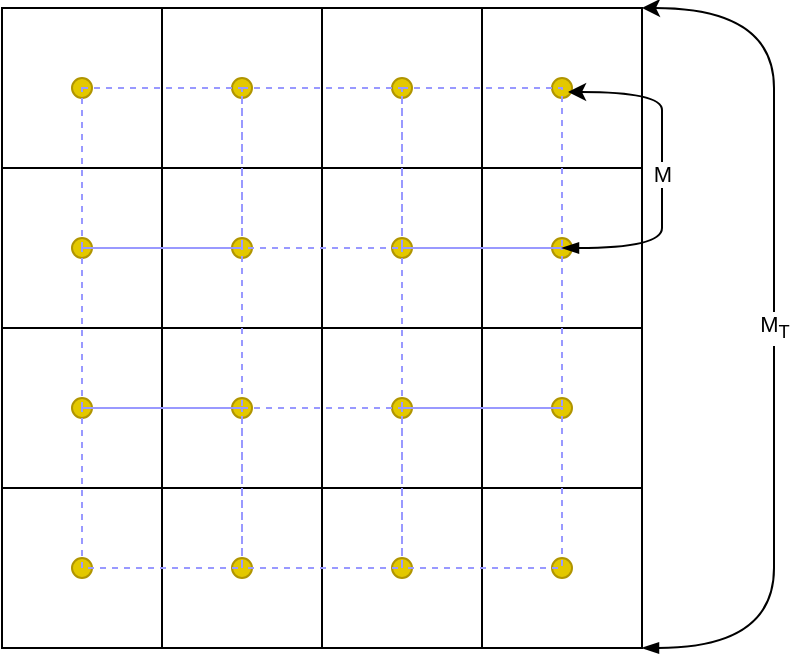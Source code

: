 <mxfile version="12.1.7" type="device" pages="1"><diagram id="4YjP2-zmKzq3yXpcTzvN" name="Page-1"><mxGraphModel dx="782" dy="759" grid="1" gridSize="10" guides="1" tooltips="1" connect="1" arrows="1" fold="1" page="1" pageScale="1" pageWidth="1169" pageHeight="827" math="0" shadow="0"><root><mxCell id="0"/><mxCell id="1" parent="0"/><mxCell id="6KbAREP7VYovfFQMN0Ze-1" value="" style="whiteSpace=wrap;html=1;aspect=fixed;" vertex="1" parent="1"><mxGeometry x="40" y="40" width="80" height="80" as="geometry"/></mxCell><mxCell id="6KbAREP7VYovfFQMN0Ze-2" value="" style="whiteSpace=wrap;html=1;aspect=fixed;" vertex="1" parent="1"><mxGeometry x="120" y="40" width="80" height="80" as="geometry"/></mxCell><mxCell id="6KbAREP7VYovfFQMN0Ze-3" value="" style="whiteSpace=wrap;html=1;aspect=fixed;" vertex="1" parent="1"><mxGeometry x="200" y="40" width="80" height="80" as="geometry"/></mxCell><mxCell id="6KbAREP7VYovfFQMN0Ze-4" value="" style="whiteSpace=wrap;html=1;aspect=fixed;" vertex="1" parent="1"><mxGeometry x="280" y="40" width="80" height="80" as="geometry"/></mxCell><mxCell id="6KbAREP7VYovfFQMN0Ze-5" value="" style="whiteSpace=wrap;html=1;aspect=fixed;" vertex="1" parent="1"><mxGeometry x="40" y="120" width="80" height="80" as="geometry"/></mxCell><mxCell id="6KbAREP7VYovfFQMN0Ze-6" value="" style="whiteSpace=wrap;html=1;aspect=fixed;" vertex="1" parent="1"><mxGeometry x="120" y="120" width="80" height="80" as="geometry"/></mxCell><mxCell id="6KbAREP7VYovfFQMN0Ze-7" value="" style="whiteSpace=wrap;html=1;aspect=fixed;" vertex="1" parent="1"><mxGeometry x="200" y="120" width="80" height="80" as="geometry"/></mxCell><mxCell id="6KbAREP7VYovfFQMN0Ze-8" value="" style="whiteSpace=wrap;html=1;aspect=fixed;" vertex="1" parent="1"><mxGeometry x="280" y="120" width="80" height="80" as="geometry"/></mxCell><mxCell id="6KbAREP7VYovfFQMN0Ze-9" value="" style="whiteSpace=wrap;html=1;aspect=fixed;" vertex="1" parent="1"><mxGeometry x="40" y="200" width="80" height="80" as="geometry"/></mxCell><mxCell id="6KbAREP7VYovfFQMN0Ze-10" value="" style="whiteSpace=wrap;html=1;aspect=fixed;" vertex="1" parent="1"><mxGeometry x="120" y="200" width="80" height="80" as="geometry"/></mxCell><mxCell id="6KbAREP7VYovfFQMN0Ze-11" value="" style="whiteSpace=wrap;html=1;aspect=fixed;" vertex="1" parent="1"><mxGeometry x="200" y="200" width="80" height="80" as="geometry"/></mxCell><mxCell id="6KbAREP7VYovfFQMN0Ze-12" value="" style="whiteSpace=wrap;html=1;aspect=fixed;" vertex="1" parent="1"><mxGeometry x="280" y="200" width="80" height="80" as="geometry"/></mxCell><mxCell id="6KbAREP7VYovfFQMN0Ze-13" value="" style="whiteSpace=wrap;html=1;aspect=fixed;" vertex="1" parent="1"><mxGeometry x="40" y="280" width="80" height="80" as="geometry"/></mxCell><mxCell id="6KbAREP7VYovfFQMN0Ze-14" value="" style="whiteSpace=wrap;html=1;aspect=fixed;" vertex="1" parent="1"><mxGeometry x="120" y="280" width="80" height="80" as="geometry"/></mxCell><mxCell id="6KbAREP7VYovfFQMN0Ze-15" value="" style="whiteSpace=wrap;html=1;aspect=fixed;" vertex="1" parent="1"><mxGeometry x="200" y="280" width="80" height="80" as="geometry"/></mxCell><mxCell id="6KbAREP7VYovfFQMN0Ze-16" value="" style="whiteSpace=wrap;html=1;aspect=fixed;" vertex="1" parent="1"><mxGeometry x="280" y="280" width="80" height="80" as="geometry"/></mxCell><mxCell id="6KbAREP7VYovfFQMN0Ze-17" value="" style="ellipse;whiteSpace=wrap;html=1;fillColor=#e3c800;strokeColor=#B09500;fontColor=#ffffff;" vertex="1" parent="1"><mxGeometry x="75" y="75" width="10" height="10" as="geometry"/></mxCell><mxCell id="6KbAREP7VYovfFQMN0Ze-19" value="" style="ellipse;whiteSpace=wrap;html=1;fillColor=#e3c800;strokeColor=#B09500;fontColor=#ffffff;" vertex="1" parent="1"><mxGeometry x="155" y="75" width="10" height="10" as="geometry"/></mxCell><mxCell id="6KbAREP7VYovfFQMN0Ze-20" value="" style="ellipse;whiteSpace=wrap;html=1;fillColor=#e3c800;strokeColor=#B09500;fontColor=#ffffff;" vertex="1" parent="1"><mxGeometry x="235" y="75" width="10" height="10" as="geometry"/></mxCell><mxCell id="6KbAREP7VYovfFQMN0Ze-21" value="" style="ellipse;whiteSpace=wrap;html=1;fillColor=#e3c800;strokeColor=#B09500;fontColor=#ffffff;" vertex="1" parent="1"><mxGeometry x="315" y="75" width="10" height="10" as="geometry"/></mxCell><mxCell id="6KbAREP7VYovfFQMN0Ze-22" value="" style="ellipse;whiteSpace=wrap;html=1;fillColor=#e3c800;strokeColor=#B09500;fontColor=#ffffff;" vertex="1" parent="1"><mxGeometry x="75" y="155" width="10" height="10" as="geometry"/></mxCell><mxCell id="6KbAREP7VYovfFQMN0Ze-23" value="" style="ellipse;whiteSpace=wrap;html=1;fillColor=#e3c800;strokeColor=#B09500;fontColor=#ffffff;" vertex="1" parent="1"><mxGeometry x="155" y="155" width="10" height="10" as="geometry"/></mxCell><mxCell id="6KbAREP7VYovfFQMN0Ze-24" value="" style="ellipse;whiteSpace=wrap;html=1;fillColor=#e3c800;strokeColor=#B09500;fontColor=#ffffff;" vertex="1" parent="1"><mxGeometry x="235" y="155" width="10" height="10" as="geometry"/></mxCell><mxCell id="6KbAREP7VYovfFQMN0Ze-25" value="" style="ellipse;whiteSpace=wrap;html=1;fillColor=#e3c800;strokeColor=#B09500;fontColor=#ffffff;" vertex="1" parent="1"><mxGeometry x="315" y="155" width="10" height="10" as="geometry"/></mxCell><mxCell id="6KbAREP7VYovfFQMN0Ze-26" value="" style="ellipse;whiteSpace=wrap;html=1;fillColor=#e3c800;strokeColor=#B09500;fontColor=#ffffff;" vertex="1" parent="1"><mxGeometry x="155" y="235" width="10" height="10" as="geometry"/></mxCell><mxCell id="6KbAREP7VYovfFQMN0Ze-27" value="" style="ellipse;whiteSpace=wrap;html=1;fillColor=#e3c800;strokeColor=#B09500;fontColor=#ffffff;" vertex="1" parent="1"><mxGeometry x="75" y="235" width="10" height="10" as="geometry"/></mxCell><mxCell id="6KbAREP7VYovfFQMN0Ze-28" value="" style="ellipse;whiteSpace=wrap;html=1;fillColor=#e3c800;strokeColor=#B09500;fontColor=#ffffff;" vertex="1" parent="1"><mxGeometry x="235" y="235" width="10" height="10" as="geometry"/></mxCell><mxCell id="6KbAREP7VYovfFQMN0Ze-29" value="" style="ellipse;whiteSpace=wrap;html=1;fillColor=#e3c800;strokeColor=#B09500;fontColor=#ffffff;" vertex="1" parent="1"><mxGeometry x="315" y="235" width="10" height="10" as="geometry"/></mxCell><mxCell id="6KbAREP7VYovfFQMN0Ze-30" value="" style="ellipse;whiteSpace=wrap;html=1;fillColor=#e3c800;strokeColor=#B09500;fontColor=#ffffff;" vertex="1" parent="1"><mxGeometry x="235" y="315" width="10" height="10" as="geometry"/></mxCell><mxCell id="6KbAREP7VYovfFQMN0Ze-31" value="" style="ellipse;whiteSpace=wrap;html=1;fillColor=#e3c800;strokeColor=#B09500;fontColor=#ffffff;" vertex="1" parent="1"><mxGeometry x="155" y="315" width="10" height="10" as="geometry"/></mxCell><mxCell id="6KbAREP7VYovfFQMN0Ze-32" value="" style="ellipse;whiteSpace=wrap;html=1;fillColor=#e3c800;strokeColor=#B09500;fontColor=#ffffff;" vertex="1" parent="1"><mxGeometry x="75" y="315" width="10" height="10" as="geometry"/></mxCell><mxCell id="6KbAREP7VYovfFQMN0Ze-33" value="" style="ellipse;whiteSpace=wrap;html=1;fillColor=#e3c800;strokeColor=#B09500;fontColor=#ffffff;" vertex="1" parent="1"><mxGeometry x="315" y="315" width="10" height="10" as="geometry"/></mxCell><mxCell id="6KbAREP7VYovfFQMN0Ze-34" value="" style="whiteSpace=wrap;html=1;aspect=fixed;fillColor=none;dashed=1;strokeColor=#9999FF;" vertex="1" parent="1"><mxGeometry x="80" y="240" width="80" height="80" as="geometry"/></mxCell><mxCell id="6KbAREP7VYovfFQMN0Ze-35" value="" style="whiteSpace=wrap;html=1;aspect=fixed;fillColor=none;dashed=1;strokeColor=#9999FF;" vertex="1" parent="1"><mxGeometry x="160" y="240" width="80" height="80" as="geometry"/></mxCell><mxCell id="6KbAREP7VYovfFQMN0Ze-36" value="" style="whiteSpace=wrap;html=1;aspect=fixed;fillColor=none;dashed=1;strokeColor=#9999FF;" vertex="1" parent="1"><mxGeometry x="240" y="240" width="80" height="80" as="geometry"/></mxCell><mxCell id="6KbAREP7VYovfFQMN0Ze-37" value="" style="whiteSpace=wrap;html=1;aspect=fixed;fillColor=none;dashed=1;strokeColor=#9999FF;" vertex="1" parent="1"><mxGeometry x="80" y="160" width="80" height="80" as="geometry"/></mxCell><mxCell id="6KbAREP7VYovfFQMN0Ze-38" value="" style="whiteSpace=wrap;html=1;aspect=fixed;fillColor=none;dashed=1;strokeColor=#9999FF;" vertex="1" parent="1"><mxGeometry x="240" y="160" width="80" height="80" as="geometry"/></mxCell><mxCell id="6KbAREP7VYovfFQMN0Ze-39" value="" style="whiteSpace=wrap;html=1;aspect=fixed;fillColor=none;dashed=1;strokeColor=#9999FF;" vertex="1" parent="1"><mxGeometry x="80" y="80" width="80" height="80" as="geometry"/></mxCell><mxCell id="6KbAREP7VYovfFQMN0Ze-40" value="" style="whiteSpace=wrap;html=1;aspect=fixed;fillColor=none;dashed=1;strokeColor=#9999FF;" vertex="1" parent="1"><mxGeometry x="240" y="80" width="80" height="80" as="geometry"/></mxCell><mxCell id="6KbAREP7VYovfFQMN0Ze-41" value="" style="whiteSpace=wrap;html=1;aspect=fixed;fillColor=none;dashed=1;strokeColor=#9999FF;" vertex="1" parent="1"><mxGeometry x="160" y="80" width="80" height="80" as="geometry"/></mxCell><mxCell id="6KbAREP7VYovfFQMN0Ze-43" value="M" style="curved=1;endArrow=classic;html=1;entryX=1.038;entryY=0.025;entryDx=0;entryDy=0;entryPerimeter=0;exitX=1;exitY=0;exitDx=0;exitDy=0;exitPerimeter=0;startArrow=blockThin;startFill=1;" edge="1" parent="1" source="6KbAREP7VYovfFQMN0Ze-38" target="6KbAREP7VYovfFQMN0Ze-40"><mxGeometry width="50" height="50" relative="1" as="geometry"><mxPoint x="370" y="160" as="sourcePoint"/><mxPoint x="420" y="110" as="targetPoint"/><Array as="points"><mxPoint x="370" y="160"/><mxPoint x="370" y="140"/><mxPoint x="370" y="100"/><mxPoint x="370" y="82"/></Array></mxGeometry></mxCell><mxCell id="6KbAREP7VYovfFQMN0Ze-44" value="M&lt;sub&gt;T&lt;/sub&gt;" style="curved=1;endArrow=classic;html=1;entryX=1;entryY=0;entryDx=0;entryDy=0;entryPerimeter=0;exitX=1;exitY=1;exitDx=0;exitDy=0;exitPerimeter=0;startArrow=blockThin;startFill=1;" edge="1" parent="1" source="6KbAREP7VYovfFQMN0Ze-16" target="6KbAREP7VYovfFQMN0Ze-4"><mxGeometry width="50" height="50" relative="1" as="geometry"><mxPoint x="356" y="320" as="sourcePoint"/><mxPoint x="356" y="80" as="targetPoint"/><Array as="points"><mxPoint x="426" y="360"/><mxPoint x="426" y="280"/><mxPoint x="426" y="200"/><mxPoint x="426" y="120"/><mxPoint x="426" y="40"/></Array></mxGeometry></mxCell></root></mxGraphModel></diagram></mxfile>